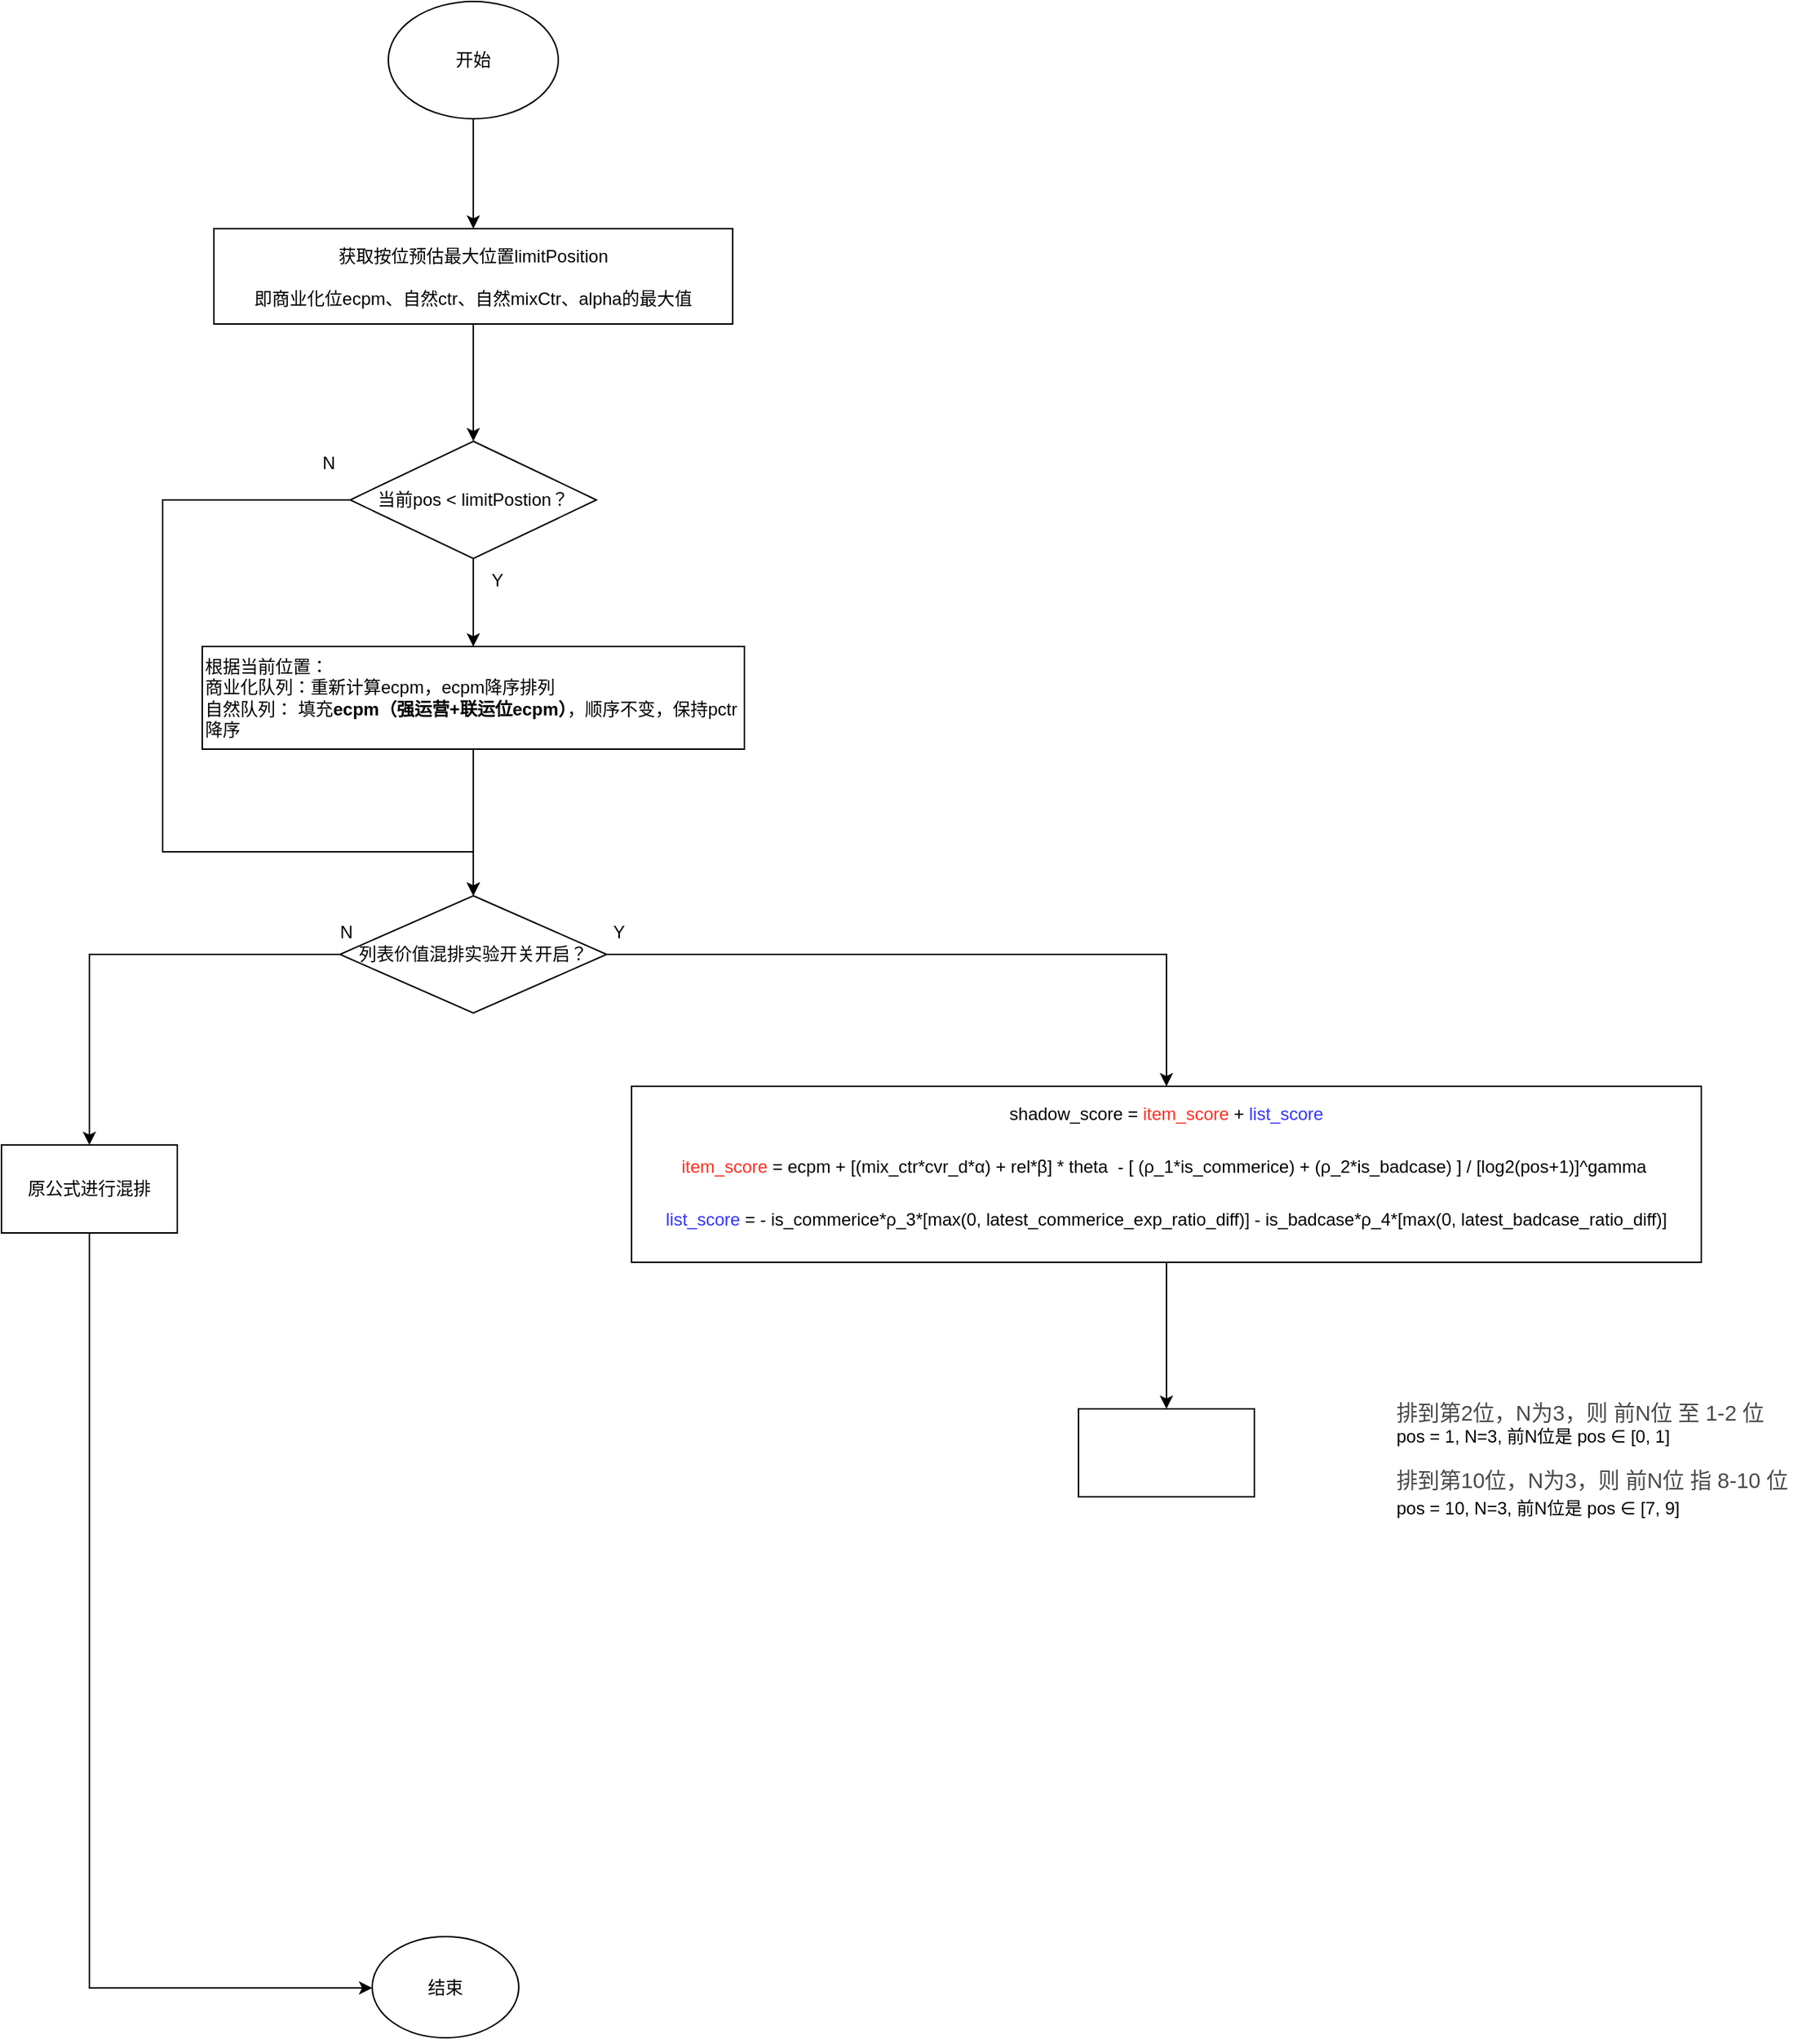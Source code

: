 <mxfile version="24.7.10">
  <diagram name="第 1 页" id="N9kNklqTaCKMSfdVolA9">
    <mxGraphModel dx="1062" dy="561" grid="1" gridSize="10" guides="1" tooltips="1" connect="1" arrows="1" fold="1" page="1" pageScale="1" pageWidth="827" pageHeight="1169" math="0" shadow="0">
      <root>
        <mxCell id="0" />
        <mxCell id="1" parent="0" />
        <mxCell id="cB46XJUW-apT-bxPfPfF-10" value="" style="edgeStyle=orthogonalEdgeStyle;rounded=0;orthogonalLoop=1;jettySize=auto;html=1;" parent="1" source="cB46XJUW-apT-bxPfPfF-1" target="cB46XJUW-apT-bxPfPfF-9" edge="1">
          <mxGeometry relative="1" as="geometry" />
        </mxCell>
        <mxCell id="cB46XJUW-apT-bxPfPfF-1" value="开始" style="ellipse;whiteSpace=wrap;html=1;" parent="1" vertex="1">
          <mxGeometry x="354" y="40" width="116" height="80" as="geometry" />
        </mxCell>
        <mxCell id="82ahOu1l450AlYFmvK46-21" value="" style="edgeStyle=orthogonalEdgeStyle;rounded=0;orthogonalLoop=1;jettySize=auto;html=1;" edge="1" parent="1" source="cB46XJUW-apT-bxPfPfF-8">
          <mxGeometry relative="1" as="geometry">
            <mxPoint x="885" y="1000.0" as="targetPoint" />
          </mxGeometry>
        </mxCell>
        <mxCell id="cB46XJUW-apT-bxPfPfF-8" value="&lt;span data-copy-origin=&quot;https://odocs.myoas.com&quot; data-docs-delta=&quot;[[20,&amp;quot;shadow_score = item_score + list_score&amp;quot;],[20,&amp;quot;\n&amp;quot;,&amp;quot;24:\&amp;quot;ZFiZ\&amp;quot;|36:150|direction:\&amp;quot;ltr\&amp;quot;&amp;quot;]]&quot;&gt;&lt;div style=&quot;line-height: 100%;&quot; data-language=&quot;sql&quot; class=&quot;ql-code-block ql-long-10203 ql-authorBlock-10203 ql-direction-ltr&quot;&gt;shadow_score &lt;span class=&quot;ql-token hljs-operator&quot;&gt;=&lt;/span&gt; &lt;font color=&quot;#ff2e1f&quot;&gt;item_score&lt;/font&gt; &lt;span class=&quot;ql-token hljs-operator&quot;&gt;+&lt;/span&gt; &lt;font color=&quot;#3333ff&quot;&gt;list_score&lt;/font&gt;&lt;br&gt;&lt;br&gt;&lt;span data-copy-origin=&quot;https://odocs.myoas.com&quot; data-docs-delta=&quot;[[20,&amp;quot;item_score = ecpm + [(mix_ctr*cvr_d*α) + rel*β] * theta&amp;quot;],[20,&amp;quot;\n&amp;quot;,&amp;quot;24:\&amp;quot;LYW5\&amp;quot;|36:150|direction:\&amp;quot;ltr\&amp;quot;&amp;quot;],[20,&amp;quot;          - [ (ρ_1*is_commerice) + (ρ_2*is_badcase) ] / [log2(pos+1)]^gamma &amp;quot;],[20,&amp;quot;\n&amp;quot;,&amp;quot;24:\&amp;quot;6fk8\&amp;quot;|36:150|direction:\&amp;quot;ltr\&amp;quot;&amp;quot;]]&quot;&gt;&lt;pre&gt;&lt;font face=&quot;Helvetica&quot;&gt;&lt;font color=&quot;#ff2e1f&quot;&gt;item_score&lt;/font&gt; = ecpm + [(mix_ctr*cvr_d*α) + rel*β] * theta  - [ (ρ_1*is_commerice) + (ρ_2*is_badcase) ] / [log2(pos+1)]^gamma &lt;br&gt;&lt;br&gt;&lt;/font&gt;&lt;pre&gt;&lt;font face=&quot;Helvetica&quot;&gt;&lt;font color=&quot;#3333ff&quot;&gt;list_score&lt;/font&gt; = - is_commerice*ρ_3*[max(0, latest_commerice_exp_ratio_diff)] - is_badcase*ρ_4*[max(0, latest_badcase_ratio_diff)]&lt;/font&gt;&lt;/pre&gt;&lt;/pre&gt;&lt;/span&gt;&lt;/div&gt;&lt;/span&gt;" style="whiteSpace=wrap;html=1;" parent="1" vertex="1">
          <mxGeometry x="520" y="780" width="730" height="120" as="geometry" />
        </mxCell>
        <mxCell id="cB46XJUW-apT-bxPfPfF-12" value="" style="edgeStyle=orthogonalEdgeStyle;rounded=0;orthogonalLoop=1;jettySize=auto;html=1;" parent="1" source="cB46XJUW-apT-bxPfPfF-9" target="cB46XJUW-apT-bxPfPfF-11" edge="1">
          <mxGeometry relative="1" as="geometry" />
        </mxCell>
        <mxCell id="cB46XJUW-apT-bxPfPfF-9" value="获取按位预估最大位置limitPosition&lt;br&gt;&lt;br&gt;即商业化位ecpm、自然ctr、自然mixCtr、alpha的最大值" style="whiteSpace=wrap;html=1;" parent="1" vertex="1">
          <mxGeometry x="235" y="195" width="354" height="65" as="geometry" />
        </mxCell>
        <mxCell id="cB46XJUW-apT-bxPfPfF-14" value="" style="edgeStyle=orthogonalEdgeStyle;rounded=0;orthogonalLoop=1;jettySize=auto;html=1;" parent="1" source="cB46XJUW-apT-bxPfPfF-11" target="cB46XJUW-apT-bxPfPfF-13" edge="1">
          <mxGeometry relative="1" as="geometry" />
        </mxCell>
        <mxCell id="cB46XJUW-apT-bxPfPfF-21" value="" style="edgeStyle=orthogonalEdgeStyle;rounded=0;orthogonalLoop=1;jettySize=auto;html=1;" parent="1" source="cB46XJUW-apT-bxPfPfF-11" edge="1">
          <mxGeometry relative="1" as="geometry">
            <mxPoint x="412" y="650" as="targetPoint" />
          </mxGeometry>
        </mxCell>
        <mxCell id="82ahOu1l450AlYFmvK46-4" style="edgeStyle=orthogonalEdgeStyle;rounded=0;orthogonalLoop=1;jettySize=auto;html=1;entryX=0.5;entryY=0;entryDx=0;entryDy=0;" edge="1" parent="1" source="cB46XJUW-apT-bxPfPfF-11" target="82ahOu1l450AlYFmvK46-1">
          <mxGeometry relative="1" as="geometry">
            <Array as="points">
              <mxPoint x="200" y="380" />
              <mxPoint x="200" y="620" />
              <mxPoint x="412" y="620" />
            </Array>
          </mxGeometry>
        </mxCell>
        <mxCell id="cB46XJUW-apT-bxPfPfF-11" value="当前pos &amp;lt; limitPostion？" style="rhombus;whiteSpace=wrap;html=1;" parent="1" vertex="1">
          <mxGeometry x="328" y="340" width="168" height="80" as="geometry" />
        </mxCell>
        <mxCell id="cB46XJUW-apT-bxPfPfF-13" value="根据当前位置：&lt;br&gt;商业化队列：重新计算ecpm，ecpm降序排列&lt;br&gt;自然队列： 填充&lt;b&gt;ecpm（强运营+联运位ecpm）&lt;/b&gt;，顺序不变，保持pctr降序" style="whiteSpace=wrap;html=1;align=left;" parent="1" vertex="1">
          <mxGeometry x="227" y="480" width="370" height="70" as="geometry" />
        </mxCell>
        <mxCell id="cB46XJUW-apT-bxPfPfF-17" value="Y" style="text;html=1;align=center;verticalAlign=middle;resizable=0;points=[];autosize=1;strokeColor=none;fillColor=none;" parent="1" vertex="1">
          <mxGeometry x="413" y="420" width="30" height="30" as="geometry" />
        </mxCell>
        <mxCell id="cB46XJUW-apT-bxPfPfF-18" value="N" style="text;html=1;align=center;verticalAlign=middle;resizable=0;points=[];autosize=1;strokeColor=none;fillColor=none;" parent="1" vertex="1">
          <mxGeometry x="298" y="340" width="30" height="30" as="geometry" />
        </mxCell>
        <mxCell id="82ahOu1l450AlYFmvK46-8" value="" style="edgeStyle=orthogonalEdgeStyle;rounded=0;orthogonalLoop=1;jettySize=auto;html=1;" edge="1" parent="1" source="82ahOu1l450AlYFmvK46-1" target="82ahOu1l450AlYFmvK46-7">
          <mxGeometry relative="1" as="geometry" />
        </mxCell>
        <mxCell id="82ahOu1l450AlYFmvK46-15" style="edgeStyle=orthogonalEdgeStyle;rounded=0;orthogonalLoop=1;jettySize=auto;html=1;entryX=0.5;entryY=0;entryDx=0;entryDy=0;" edge="1" parent="1" source="82ahOu1l450AlYFmvK46-1" target="cB46XJUW-apT-bxPfPfF-8">
          <mxGeometry relative="1" as="geometry" />
        </mxCell>
        <mxCell id="82ahOu1l450AlYFmvK46-1" value="列表价值混排实验开关开启？" style="rhombus;whiteSpace=wrap;html=1;" vertex="1" parent="1">
          <mxGeometry x="321" y="650" width="182" height="80" as="geometry" />
        </mxCell>
        <mxCell id="82ahOu1l450AlYFmvK46-10" value="" style="edgeStyle=orthogonalEdgeStyle;rounded=0;orthogonalLoop=1;jettySize=auto;html=1;" edge="1" parent="1" source="82ahOu1l450AlYFmvK46-7" target="82ahOu1l450AlYFmvK46-9">
          <mxGeometry relative="1" as="geometry">
            <Array as="points">
              <mxPoint x="150" y="1395" />
            </Array>
          </mxGeometry>
        </mxCell>
        <mxCell id="82ahOu1l450AlYFmvK46-7" value="原公式进行混排" style="whiteSpace=wrap;html=1;" vertex="1" parent="1">
          <mxGeometry x="90" y="820" width="120" height="60" as="geometry" />
        </mxCell>
        <mxCell id="82ahOu1l450AlYFmvK46-9" value="结束" style="ellipse;whiteSpace=wrap;html=1;" vertex="1" parent="1">
          <mxGeometry x="343" y="1360" width="100" height="69" as="geometry" />
        </mxCell>
        <mxCell id="82ahOu1l450AlYFmvK46-11" value="N" style="text;html=1;align=center;verticalAlign=middle;resizable=0;points=[];autosize=1;strokeColor=none;fillColor=none;" vertex="1" parent="1">
          <mxGeometry x="310" y="660" width="30" height="30" as="geometry" />
        </mxCell>
        <mxCell id="82ahOu1l450AlYFmvK46-14" value="Y" style="text;html=1;align=center;verticalAlign=middle;resizable=0;points=[];autosize=1;strokeColor=none;fillColor=none;" vertex="1" parent="1">
          <mxGeometry x="496" y="660" width="30" height="30" as="geometry" />
        </mxCell>
        <mxCell id="82ahOu1l450AlYFmvK46-23" value="&lt;span style=&quot;color: rgb(73, 73, 73); font-size: 14.667px;&quot;&gt;排到第2位，N为3，则 前N位 至 1-2 位&lt;br&gt;&lt;/span&gt;pos = 1, N=3, 前N位是 pos ∈ [0, 1]&lt;br&gt;&lt;br style=&quot;color: rgb(73, 73, 73); font-size: 14.667px;&quot;&gt;&lt;span style=&quot;color: rgb(73, 73, 73); font-size: 14.667px;&quot;&gt;排到第10位，N为3，则 前N位 指 8-10 位&lt;br&gt;&lt;/span&gt;pos = 10, N=3, 前N位是 pos ∈ [7, 9]&lt;span style=&quot;color: rgb(73, 73, 73); font-size: 14.667px;&quot;&gt;&lt;br&gt;&lt;/span&gt;" style="text;html=1;align=left;verticalAlign=middle;resizable=0;points=[];autosize=1;strokeColor=none;fillColor=none;" vertex="1" parent="1">
          <mxGeometry x="1040" y="985" width="290" height="100" as="geometry" />
        </mxCell>
        <mxCell id="82ahOu1l450AlYFmvK46-27" value="" style="whiteSpace=wrap;html=1;" vertex="1" parent="1">
          <mxGeometry x="825" y="1000" width="120" height="60" as="geometry" />
        </mxCell>
      </root>
    </mxGraphModel>
  </diagram>
</mxfile>
